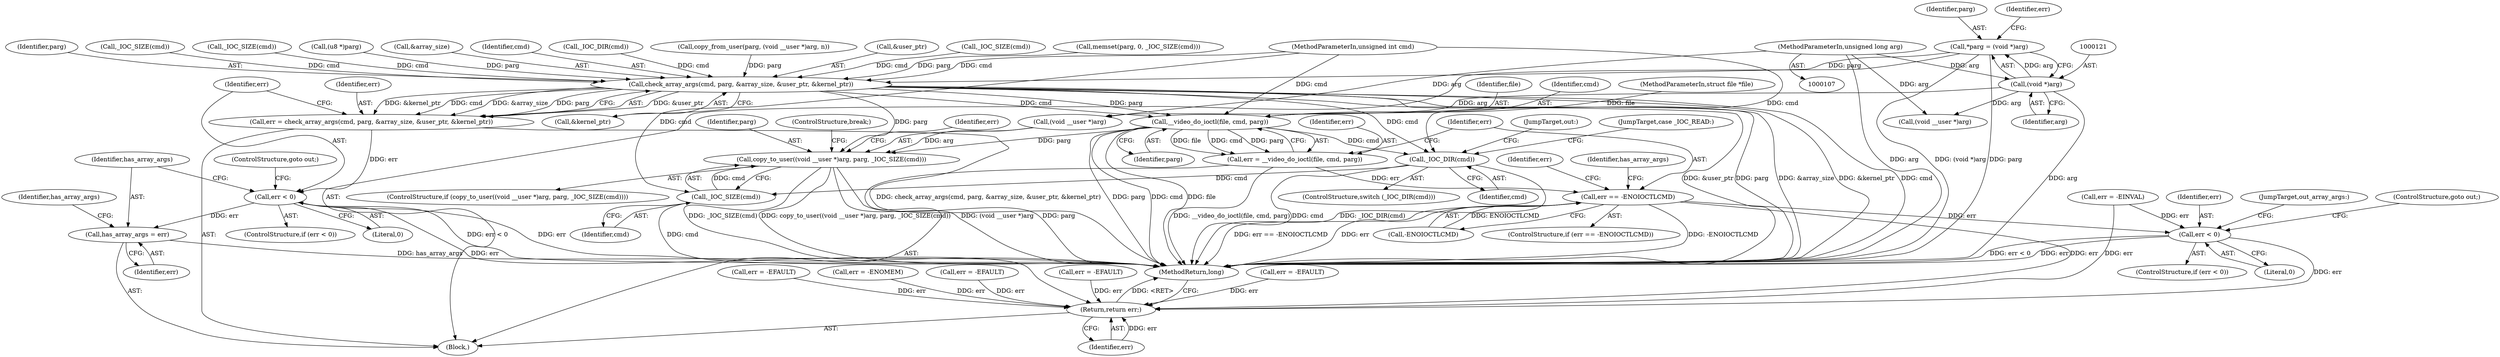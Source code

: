 digraph "1_linux_fc0a80798576f80ca10b3f6c9c7097f12fd1d64e@pointer" {
"1000118" [label="(Call,*parg = (void *)arg)"];
"1000120" [label="(Call,(void *)arg)"];
"1000110" [label="(MethodParameterIn,unsigned long arg)"];
"1000223" [label="(Call,check_array_args(cmd, parg, &array_size, &user_ptr, &kernel_ptr))"];
"1000221" [label="(Call,err = check_array_args(cmd, parg, &array_size, &user_ptr, &kernel_ptr))"];
"1000233" [label="(Call,err < 0)"];
"1000237" [label="(Call,has_array_args = err)"];
"1000330" [label="(Return,return err;)"];
"1000273" [label="(Call,__video_do_ioctl(file, cmd, parg))"];
"1000271" [label="(Call,err = __video_do_ioctl(file, cmd, parg))"];
"1000278" [label="(Call,err == -ENOIOCTLCMD)"];
"1000304" [label="(Call,err < 0)"];
"1000310" [label="(Call,_IOC_DIR(cmd))"];
"1000320" [label="(Call,_IOC_SIZE(cmd))"];
"1000315" [label="(Call,copy_to_user((void __user *)arg, parg, _IOC_SIZE(cmd)))"];
"1000283" [label="(Identifier,err)"];
"1000306" [label="(Literal,0)"];
"1000193" [label="(Call,(void __user *)arg)"];
"1000241" [label="(Identifier,has_array_args)"];
"1000223" [label="(Call,check_array_args(cmd, parg, &array_size, &user_ptr, &kernel_ptr))"];
"1000322" [label="(Call,err = -EFAULT)"];
"1000110" [label="(MethodParameterIn,unsigned long arg)"];
"1000228" [label="(Call,&user_ptr)"];
"1000236" [label="(ControlStructure,goto out;)"];
"1000330" [label="(Return,return err;)"];
"1000230" [label="(Call,&kernel_ptr)"];
"1000211" [label="(Call,_IOC_SIZE(cmd))"];
"1000277" [label="(ControlStructure,if (err == -ENOIOCTLCMD))"];
"1000313" [label="(JumpTarget,case _IOC_READ:)"];
"1000216" [label="(Call,memset(parg, 0, _IOC_SIZE(cmd)))"];
"1000225" [label="(Identifier,parg)"];
"1000233" [label="(Call,err < 0)"];
"1000276" [label="(Identifier,parg)"];
"1000282" [label="(Call,err = -EINVAL)"];
"1000305" [label="(Identifier,err)"];
"1000239" [label="(Identifier,err)"];
"1000319" [label="(Identifier,parg)"];
"1000326" [label="(ControlStructure,break;)"];
"1000232" [label="(ControlStructure,if (err < 0))"];
"1000201" [label="(Call,_IOC_SIZE(cmd))"];
"1000234" [label="(Identifier,err)"];
"1000274" [label="(Identifier,file)"];
"1000221" [label="(Call,err = check_array_args(cmd, parg, &array_size, &user_ptr, &kernel_ptr))"];
"1000310" [label="(Call,_IOC_DIR(cmd))"];
"1000298" [label="(Call,err = -EFAULT)"];
"1000248" [label="(Call,err = -ENOMEM)"];
"1000303" [label="(ControlStructure,if (err < 0))"];
"1000314" [label="(ControlStructure,if (copy_to_user((void __user *)arg, parg, _IOC_SIZE(cmd))))"];
"1000235" [label="(Literal,0)"];
"1000122" [label="(Identifier,arg)"];
"1000219" [label="(Call,_IOC_SIZE(cmd))"];
"1000175" [label="(Call,err = -EFAULT)"];
"1000238" [label="(Identifier,has_array_args)"];
"1000271" [label="(Call,err = __video_do_ioctl(file, cmd, parg))"];
"1000308" [label="(JumpTarget,out_array_args:)"];
"1000118" [label="(Call,*parg = (void *)arg)"];
"1000304" [label="(Call,err < 0)"];
"1000205" [label="(Call,(u8 *)parg)"];
"1000111" [label="(Block,)"];
"1000323" [label="(Identifier,err)"];
"1000280" [label="(Call,-ENOIOCTLCMD)"];
"1000273" [label="(Call,__video_do_ioctl(file, cmd, parg))"];
"1000307" [label="(ControlStructure,goto out;)"];
"1000119" [label="(Identifier,parg)"];
"1000237" [label="(Call,has_array_args = err)"];
"1000120" [label="(Call,(void *)arg)"];
"1000315" [label="(Call,copy_to_user((void __user *)arg, parg, _IOC_SIZE(cmd)))"];
"1000311" [label="(Identifier,cmd)"];
"1000226" [label="(Call,&array_size)"];
"1000275" [label="(Identifier,cmd)"];
"1000321" [label="(Identifier,cmd)"];
"1000109" [label="(MethodParameterIn,unsigned int cmd)"];
"1000224" [label="(Identifier,cmd)"];
"1000108" [label="(MethodParameterIn,struct file *file)"];
"1000320" [label="(Call,_IOC_SIZE(cmd))"];
"1000272" [label="(Identifier,err)"];
"1000316" [label="(Call,(void __user *)arg)"];
"1000257" [label="(Call,err = -EFAULT)"];
"1000143" [label="(Call,_IOC_DIR(cmd))"];
"1000125" [label="(Identifier,err)"];
"1000191" [label="(Call,copy_from_user(parg, (void __user *)arg, n))"];
"1000309" [label="(ControlStructure,switch (_IOC_DIR(cmd)))"];
"1000331" [label="(Identifier,err)"];
"1000287" [label="(Identifier,has_array_args)"];
"1000327" [label="(JumpTarget,out:)"];
"1000332" [label="(MethodReturn,long)"];
"1000222" [label="(Identifier,err)"];
"1000278" [label="(Call,err == -ENOIOCTLCMD)"];
"1000279" [label="(Identifier,err)"];
"1000118" -> "1000111"  [label="AST: "];
"1000118" -> "1000120"  [label="CFG: "];
"1000119" -> "1000118"  [label="AST: "];
"1000120" -> "1000118"  [label="AST: "];
"1000125" -> "1000118"  [label="CFG: "];
"1000118" -> "1000332"  [label="DDG: (void *)arg"];
"1000118" -> "1000332"  [label="DDG: parg"];
"1000120" -> "1000118"  [label="DDG: arg"];
"1000118" -> "1000223"  [label="DDG: parg"];
"1000120" -> "1000122"  [label="CFG: "];
"1000121" -> "1000120"  [label="AST: "];
"1000122" -> "1000120"  [label="AST: "];
"1000120" -> "1000332"  [label="DDG: arg"];
"1000110" -> "1000120"  [label="DDG: arg"];
"1000120" -> "1000193"  [label="DDG: arg"];
"1000120" -> "1000316"  [label="DDG: arg"];
"1000110" -> "1000107"  [label="AST: "];
"1000110" -> "1000332"  [label="DDG: arg"];
"1000110" -> "1000193"  [label="DDG: arg"];
"1000110" -> "1000316"  [label="DDG: arg"];
"1000223" -> "1000221"  [label="AST: "];
"1000223" -> "1000230"  [label="CFG: "];
"1000224" -> "1000223"  [label="AST: "];
"1000225" -> "1000223"  [label="AST: "];
"1000226" -> "1000223"  [label="AST: "];
"1000228" -> "1000223"  [label="AST: "];
"1000230" -> "1000223"  [label="AST: "];
"1000221" -> "1000223"  [label="CFG: "];
"1000223" -> "1000332"  [label="DDG: parg"];
"1000223" -> "1000332"  [label="DDG: &array_size"];
"1000223" -> "1000332"  [label="DDG: &user_ptr"];
"1000223" -> "1000332"  [label="DDG: &kernel_ptr"];
"1000223" -> "1000332"  [label="DDG: cmd"];
"1000223" -> "1000221"  [label="DDG: &user_ptr"];
"1000223" -> "1000221"  [label="DDG: &kernel_ptr"];
"1000223" -> "1000221"  [label="DDG: cmd"];
"1000223" -> "1000221"  [label="DDG: &array_size"];
"1000223" -> "1000221"  [label="DDG: parg"];
"1000143" -> "1000223"  [label="DDG: cmd"];
"1000211" -> "1000223"  [label="DDG: cmd"];
"1000219" -> "1000223"  [label="DDG: cmd"];
"1000201" -> "1000223"  [label="DDG: cmd"];
"1000109" -> "1000223"  [label="DDG: cmd"];
"1000216" -> "1000223"  [label="DDG: parg"];
"1000205" -> "1000223"  [label="DDG: parg"];
"1000191" -> "1000223"  [label="DDG: parg"];
"1000223" -> "1000273"  [label="DDG: cmd"];
"1000223" -> "1000273"  [label="DDG: parg"];
"1000223" -> "1000310"  [label="DDG: cmd"];
"1000223" -> "1000315"  [label="DDG: parg"];
"1000221" -> "1000111"  [label="AST: "];
"1000222" -> "1000221"  [label="AST: "];
"1000234" -> "1000221"  [label="CFG: "];
"1000221" -> "1000332"  [label="DDG: check_array_args(cmd, parg, &array_size, &user_ptr, &kernel_ptr)"];
"1000221" -> "1000233"  [label="DDG: err"];
"1000233" -> "1000232"  [label="AST: "];
"1000233" -> "1000235"  [label="CFG: "];
"1000234" -> "1000233"  [label="AST: "];
"1000235" -> "1000233"  [label="AST: "];
"1000236" -> "1000233"  [label="CFG: "];
"1000238" -> "1000233"  [label="CFG: "];
"1000233" -> "1000332"  [label="DDG: err < 0"];
"1000233" -> "1000332"  [label="DDG: err"];
"1000233" -> "1000237"  [label="DDG: err"];
"1000233" -> "1000330"  [label="DDG: err"];
"1000237" -> "1000111"  [label="AST: "];
"1000237" -> "1000239"  [label="CFG: "];
"1000238" -> "1000237"  [label="AST: "];
"1000239" -> "1000237"  [label="AST: "];
"1000241" -> "1000237"  [label="CFG: "];
"1000237" -> "1000332"  [label="DDG: has_array_args"];
"1000330" -> "1000111"  [label="AST: "];
"1000330" -> "1000331"  [label="CFG: "];
"1000331" -> "1000330"  [label="AST: "];
"1000332" -> "1000330"  [label="CFG: "];
"1000330" -> "1000332"  [label="DDG: <RET>"];
"1000331" -> "1000330"  [label="DDG: err"];
"1000298" -> "1000330"  [label="DDG: err"];
"1000304" -> "1000330"  [label="DDG: err"];
"1000322" -> "1000330"  [label="DDG: err"];
"1000282" -> "1000330"  [label="DDG: err"];
"1000278" -> "1000330"  [label="DDG: err"];
"1000248" -> "1000330"  [label="DDG: err"];
"1000257" -> "1000330"  [label="DDG: err"];
"1000175" -> "1000330"  [label="DDG: err"];
"1000273" -> "1000271"  [label="AST: "];
"1000273" -> "1000276"  [label="CFG: "];
"1000274" -> "1000273"  [label="AST: "];
"1000275" -> "1000273"  [label="AST: "];
"1000276" -> "1000273"  [label="AST: "];
"1000271" -> "1000273"  [label="CFG: "];
"1000273" -> "1000332"  [label="DDG: cmd"];
"1000273" -> "1000332"  [label="DDG: file"];
"1000273" -> "1000332"  [label="DDG: parg"];
"1000273" -> "1000271"  [label="DDG: file"];
"1000273" -> "1000271"  [label="DDG: cmd"];
"1000273" -> "1000271"  [label="DDG: parg"];
"1000108" -> "1000273"  [label="DDG: file"];
"1000109" -> "1000273"  [label="DDG: cmd"];
"1000273" -> "1000310"  [label="DDG: cmd"];
"1000273" -> "1000315"  [label="DDG: parg"];
"1000271" -> "1000111"  [label="AST: "];
"1000272" -> "1000271"  [label="AST: "];
"1000279" -> "1000271"  [label="CFG: "];
"1000271" -> "1000332"  [label="DDG: __video_do_ioctl(file, cmd, parg)"];
"1000271" -> "1000278"  [label="DDG: err"];
"1000278" -> "1000277"  [label="AST: "];
"1000278" -> "1000280"  [label="CFG: "];
"1000279" -> "1000278"  [label="AST: "];
"1000280" -> "1000278"  [label="AST: "];
"1000283" -> "1000278"  [label="CFG: "];
"1000287" -> "1000278"  [label="CFG: "];
"1000278" -> "1000332"  [label="DDG: -ENOIOCTLCMD"];
"1000278" -> "1000332"  [label="DDG: err == -ENOIOCTLCMD"];
"1000278" -> "1000332"  [label="DDG: err"];
"1000280" -> "1000278"  [label="DDG: ENOIOCTLCMD"];
"1000278" -> "1000304"  [label="DDG: err"];
"1000304" -> "1000303"  [label="AST: "];
"1000304" -> "1000306"  [label="CFG: "];
"1000305" -> "1000304"  [label="AST: "];
"1000306" -> "1000304"  [label="AST: "];
"1000307" -> "1000304"  [label="CFG: "];
"1000308" -> "1000304"  [label="CFG: "];
"1000304" -> "1000332"  [label="DDG: err < 0"];
"1000304" -> "1000332"  [label="DDG: err"];
"1000282" -> "1000304"  [label="DDG: err"];
"1000310" -> "1000309"  [label="AST: "];
"1000310" -> "1000311"  [label="CFG: "];
"1000311" -> "1000310"  [label="AST: "];
"1000313" -> "1000310"  [label="CFG: "];
"1000327" -> "1000310"  [label="CFG: "];
"1000310" -> "1000332"  [label="DDG: _IOC_DIR(cmd)"];
"1000310" -> "1000332"  [label="DDG: cmd"];
"1000109" -> "1000310"  [label="DDG: cmd"];
"1000310" -> "1000320"  [label="DDG: cmd"];
"1000320" -> "1000315"  [label="AST: "];
"1000320" -> "1000321"  [label="CFG: "];
"1000321" -> "1000320"  [label="AST: "];
"1000315" -> "1000320"  [label="CFG: "];
"1000320" -> "1000332"  [label="DDG: cmd"];
"1000320" -> "1000315"  [label="DDG: cmd"];
"1000109" -> "1000320"  [label="DDG: cmd"];
"1000315" -> "1000314"  [label="AST: "];
"1000316" -> "1000315"  [label="AST: "];
"1000319" -> "1000315"  [label="AST: "];
"1000323" -> "1000315"  [label="CFG: "];
"1000326" -> "1000315"  [label="CFG: "];
"1000315" -> "1000332"  [label="DDG: copy_to_user((void __user *)arg, parg, _IOC_SIZE(cmd))"];
"1000315" -> "1000332"  [label="DDG: (void __user *)arg"];
"1000315" -> "1000332"  [label="DDG: parg"];
"1000315" -> "1000332"  [label="DDG: _IOC_SIZE(cmd)"];
"1000316" -> "1000315"  [label="DDG: arg"];
}
